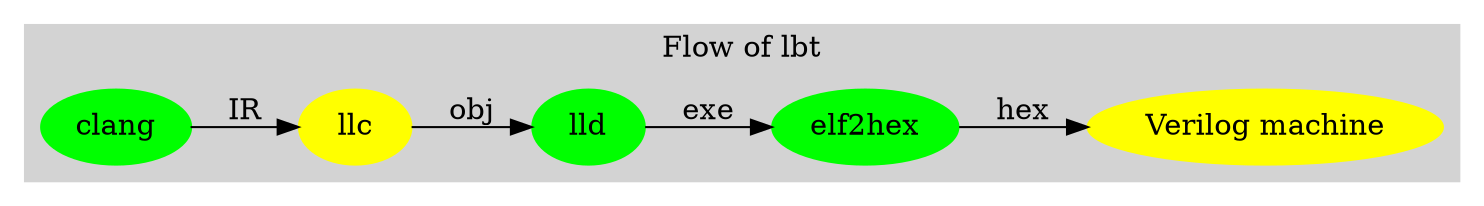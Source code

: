 digraph G {

	rankdir=LR;
	subgraph cluster_2 {
		style=filled;
		color=lightgrey;
		label = "Flow of lbt";
		node [style=filled,color=green]; c2clang [label="clang"];
		node [style=filled,color=yellow]; c2llc [label="llc"];
		node [style=filled,color=yellow]; c2vm [label="Verilog machine"];
		node [style=filled,color=green]; lld, elf2hex;
	    c2clang -> c2llc [ label = "IR" ];
	    c2llc -> lld [ label = "obj" ];
	    lld -> elf2hex [ label = "exe" ];
	    elf2hex -> c2vm [ label = "hex" ];
	}
}
